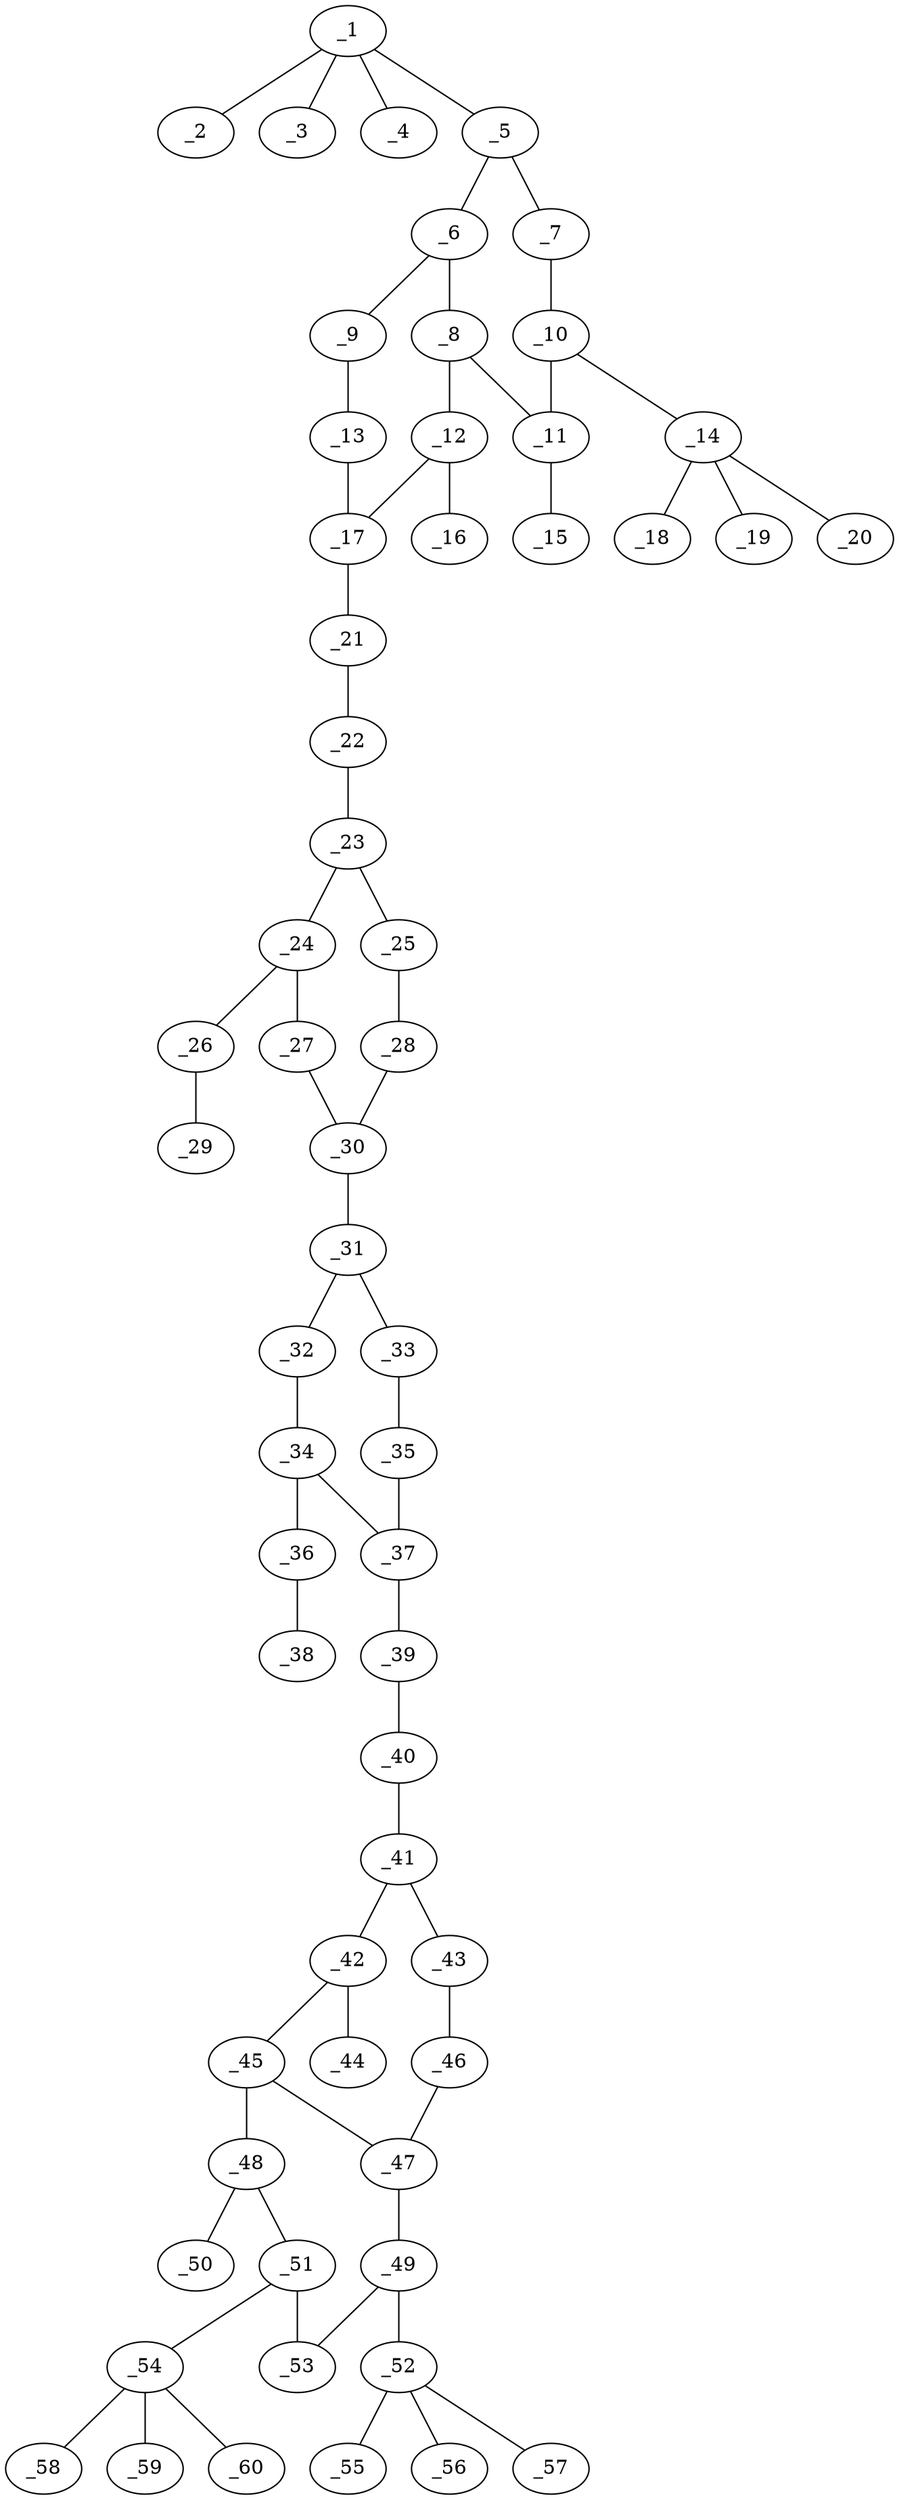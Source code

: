 graph molid9617 {
	_1	 [charge=0,
		chem=5,
		symbol="S  ",
		x="19.3205",
		y="4.25"];
	_2	 [charge=0,
		chem=2,
		symbol="O  ",
		x="19.3205",
		y="5.25"];
	_1 -- _2	 [valence=2];
	_3	 [charge=0,
		chem=2,
		symbol="O  ",
		x="18.3205",
		y="4.25"];
	_1 -- _3	 [valence=2];
	_4	 [charge=0,
		chem=2,
		symbol="O  ",
		x="20.3205",
		y="4.25"];
	_1 -- _4	 [valence=1];
	_5	 [charge=0,
		chem=1,
		symbol="C  ",
		x="19.3205",
		y="3.25"];
	_1 -- _5	 [valence=1];
	_6	 [charge=0,
		chem=1,
		symbol="C  ",
		x="18.4545",
		y="2.75"];
	_5 -- _6	 [valence=2];
	_7	 [charge=0,
		chem=1,
		symbol="C  ",
		x="20.1865",
		y="2.75"];
	_5 -- _7	 [valence=1];
	_8	 [charge=0,
		chem=1,
		symbol="C  ",
		x="18.4545",
		y="1.75"];
	_6 -- _8	 [valence=1];
	_9	 [charge=0,
		chem=1,
		symbol="C  ",
		x="17.5885",
		y="3.25"];
	_6 -- _9	 [valence=1];
	_10	 [charge=0,
		chem=1,
		symbol="C  ",
		x="20.1865",
		y="1.75"];
	_7 -- _10	 [valence=2];
	_11	 [charge=0,
		chem=1,
		symbol="C  ",
		x="19.3205",
		y="1.25"];
	_8 -- _11	 [valence=2];
	_12	 [charge=0,
		chem=1,
		symbol="C  ",
		x="17.5885",
		y="1.25"];
	_8 -- _12	 [valence=1];
	_13	 [charge=0,
		chem=1,
		symbol="C  ",
		x="16.7224",
		y="2.75"];
	_9 -- _13	 [valence=2];
	_10 -- _11	 [valence=1];
	_14	 [charge=0,
		chem=5,
		symbol="S  ",
		x="21.0526",
		y="1.25"];
	_10 -- _14	 [valence=1];
	_15	 [charge=0,
		chem=4,
		symbol="N  ",
		x="19.3205",
		y="0.25"];
	_11 -- _15	 [valence=1];
	_16	 [charge=0,
		chem=2,
		symbol="O  ",
		x="17.5885",
		y="0.25"];
	_12 -- _16	 [valence=1];
	_17	 [charge=0,
		chem=1,
		symbol="C  ",
		x="16.7224",
		y="1.75"];
	_12 -- _17	 [valence=2];
	_13 -- _17	 [valence=1];
	_18	 [charge=0,
		chem=2,
		symbol="O  ",
		x="21.9186",
		y="0.75"];
	_14 -- _18	 [valence=2];
	_19	 [charge=0,
		chem=2,
		symbol="O  ",
		x="20.5526",
		y="0.3839"];
	_14 -- _19	 [valence=2];
	_20	 [charge=0,
		chem=2,
		symbol="O  ",
		x="21.5526",
		y="2.116"];
	_14 -- _20	 [valence=1];
	_21	 [charge=0,
		chem=4,
		symbol="N  ",
		x="15.8564",
		y="1.25"];
	_17 -- _21	 [valence=1];
	_22	 [charge=0,
		chem=4,
		symbol="N  ",
		x="14.9904",
		y="1.75"];
	_21 -- _22	 [valence=2];
	_23	 [charge=0,
		chem=1,
		symbol="C  ",
		x="14.1244",
		y="1.25"];
	_22 -- _23	 [valence=1];
	_24	 [charge=0,
		chem=1,
		symbol="C  ",
		x="14.1244",
		y="0.25"];
	_23 -- _24	 [valence=2];
	_25	 [charge=0,
		chem=1,
		symbol="C  ",
		x="13.2583",
		y="1.75"];
	_23 -- _25	 [valence=1];
	_26	 [charge=0,
		chem=2,
		symbol="O  ",
		x="14.9904",
		y="-0.25"];
	_24 -- _26	 [valence=1];
	_27	 [charge=0,
		chem=1,
		symbol="C  ",
		x="13.2583",
		y="-0.25"];
	_24 -- _27	 [valence=1];
	_28	 [charge=0,
		chem=1,
		symbol="C  ",
		x="12.3923",
		y="1.25"];
	_25 -- _28	 [valence=2];
	_29	 [charge=0,
		chem=1,
		symbol="C  ",
		x="14.9904",
		y="-1.25"];
	_26 -- _29	 [valence=1];
	_30	 [charge=0,
		chem=1,
		symbol="C  ",
		x="12.3923",
		y="0.25"];
	_27 -- _30	 [valence=2];
	_28 -- _30	 [valence=1];
	_31	 [charge=0,
		chem=1,
		symbol="C  ",
		x="11.5263",
		y="-0.25"];
	_30 -- _31	 [valence=1];
	_32	 [charge=0,
		chem=1,
		symbol="C  ",
		x="11.5263",
		y="-1.25"];
	_31 -- _32	 [valence=2];
	_33	 [charge=0,
		chem=1,
		symbol="C  ",
		x="10.6603",
		y="0.25"];
	_31 -- _33	 [valence=1];
	_34	 [charge=0,
		chem=1,
		symbol="C  ",
		x="10.6603",
		y="-1.75"];
	_32 -- _34	 [valence=1];
	_35	 [charge=0,
		chem=1,
		symbol="C  ",
		x="9.7942",
		y="-0.25"];
	_33 -- _35	 [valence=2];
	_36	 [charge=0,
		chem=2,
		symbol="O  ",
		x="10.6602",
		y="-2.75"];
	_34 -- _36	 [valence=1];
	_37	 [charge=0,
		chem=1,
		symbol="C  ",
		x="9.7942",
		y="-1.25"];
	_34 -- _37	 [valence=2];
	_35 -- _37	 [valence=1];
	_38	 [charge=0,
		chem=1,
		symbol="C  ",
		x="11.5263",
		y="-3.25"];
	_36 -- _38	 [valence=1];
	_39	 [charge=0,
		chem=4,
		symbol="N  ",
		x="8.9282",
		y="-1.75"];
	_37 -- _39	 [valence=1];
	_40	 [charge=0,
		chem=4,
		symbol="N  ",
		x="8.0622",
		y="-1.25"];
	_39 -- _40	 [valence=2];
	_41	 [charge=0,
		chem=1,
		symbol="C  ",
		x="7.1961",
		y="-1.75"];
	_40 -- _41	 [valence=1];
	_42	 [charge=0,
		chem=1,
		symbol="C  ",
		x="6.3301",
		y="-1.25"];
	_41 -- _42	 [valence=2];
	_43	 [charge=0,
		chem=1,
		symbol="C  ",
		x="7.1961",
		y="-2.75"];
	_41 -- _43	 [valence=1];
	_44	 [charge=0,
		chem=2,
		symbol="O  ",
		x="6.3301",
		y="-0.25"];
	_42 -- _44	 [valence=1];
	_45	 [charge=0,
		chem=1,
		symbol="C  ",
		x="5.4641",
		y="-1.75"];
	_42 -- _45	 [valence=1];
	_46	 [charge=0,
		chem=1,
		symbol="C  ",
		x="6.3301",
		y="-3.25"];
	_43 -- _46	 [valence=2];
	_47	 [charge=0,
		chem=1,
		symbol="C  ",
		x="5.4641",
		y="-2.75"];
	_45 -- _47	 [valence=2];
	_48	 [charge=0,
		chem=1,
		symbol="C  ",
		x="4.5981",
		y="-1.25"];
	_45 -- _48	 [valence=1];
	_46 -- _47	 [valence=1];
	_49	 [charge=0,
		chem=1,
		symbol="C  ",
		x="4.5981",
		y="-3.25"];
	_47 -- _49	 [valence=1];
	_50	 [charge=0,
		chem=4,
		symbol="N  ",
		x="4.5981",
		y="-0.25"];
	_48 -- _50	 [valence=1];
	_51	 [charge=0,
		chem=1,
		symbol="C  ",
		x="3.732",
		y="-1.75"];
	_48 -- _51	 [valence=2];
	_52	 [charge=0,
		chem=5,
		symbol="S  ",
		x="4.5981",
		y="-4.25"];
	_49 -- _52	 [valence=1];
	_53	 [charge=0,
		chem=1,
		symbol="C  ",
		x="3.732",
		y="-2.75"];
	_49 -- _53	 [valence=2];
	_51 -- _53	 [valence=1];
	_54	 [charge=0,
		chem=5,
		symbol="S  ",
		x="2.866",
		y="-1.25"];
	_51 -- _54	 [valence=1];
	_55	 [charge=0,
		chem=2,
		symbol="O  ",
		x="4.5981",
		y="-5.25"];
	_52 -- _55	 [valence=2];
	_56	 [charge=0,
		chem=2,
		symbol="O  ",
		x="5.5981",
		y="-4.25"];
	_52 -- _56	 [valence=2];
	_57	 [charge=0,
		chem=2,
		symbol="O  ",
		x="3.5981",
		y="-4.25"];
	_52 -- _57	 [valence=1];
	_58	 [charge=0,
		chem=2,
		symbol="O  ",
		x=2,
		y="-0.75"];
	_54 -- _58	 [valence=2];
	_59	 [charge=0,
		chem=2,
		symbol="O  ",
		x="3.366",
		y="-0.3839"];
	_54 -- _59	 [valence=2];
	_60	 [charge=0,
		chem=2,
		symbol="O  ",
		x="2.366",
		y="-2.116"];
	_54 -- _60	 [valence=1];
}

